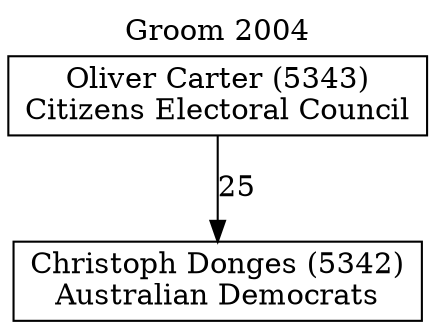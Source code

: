 // House preference flow
digraph "Christoph Donges (5342)_Groom_2004" {
	graph [label="Groom 2004" labelloc=t mclimit=10]
	node [shape=box]
	"Christoph Donges (5342)" [label="Christoph Donges (5342)
Australian Democrats"]
	"Oliver Carter (5343)" [label="Oliver Carter (5343)
Citizens Electoral Council"]
	"Oliver Carter (5343)" -> "Christoph Donges (5342)" [label=25]
}
